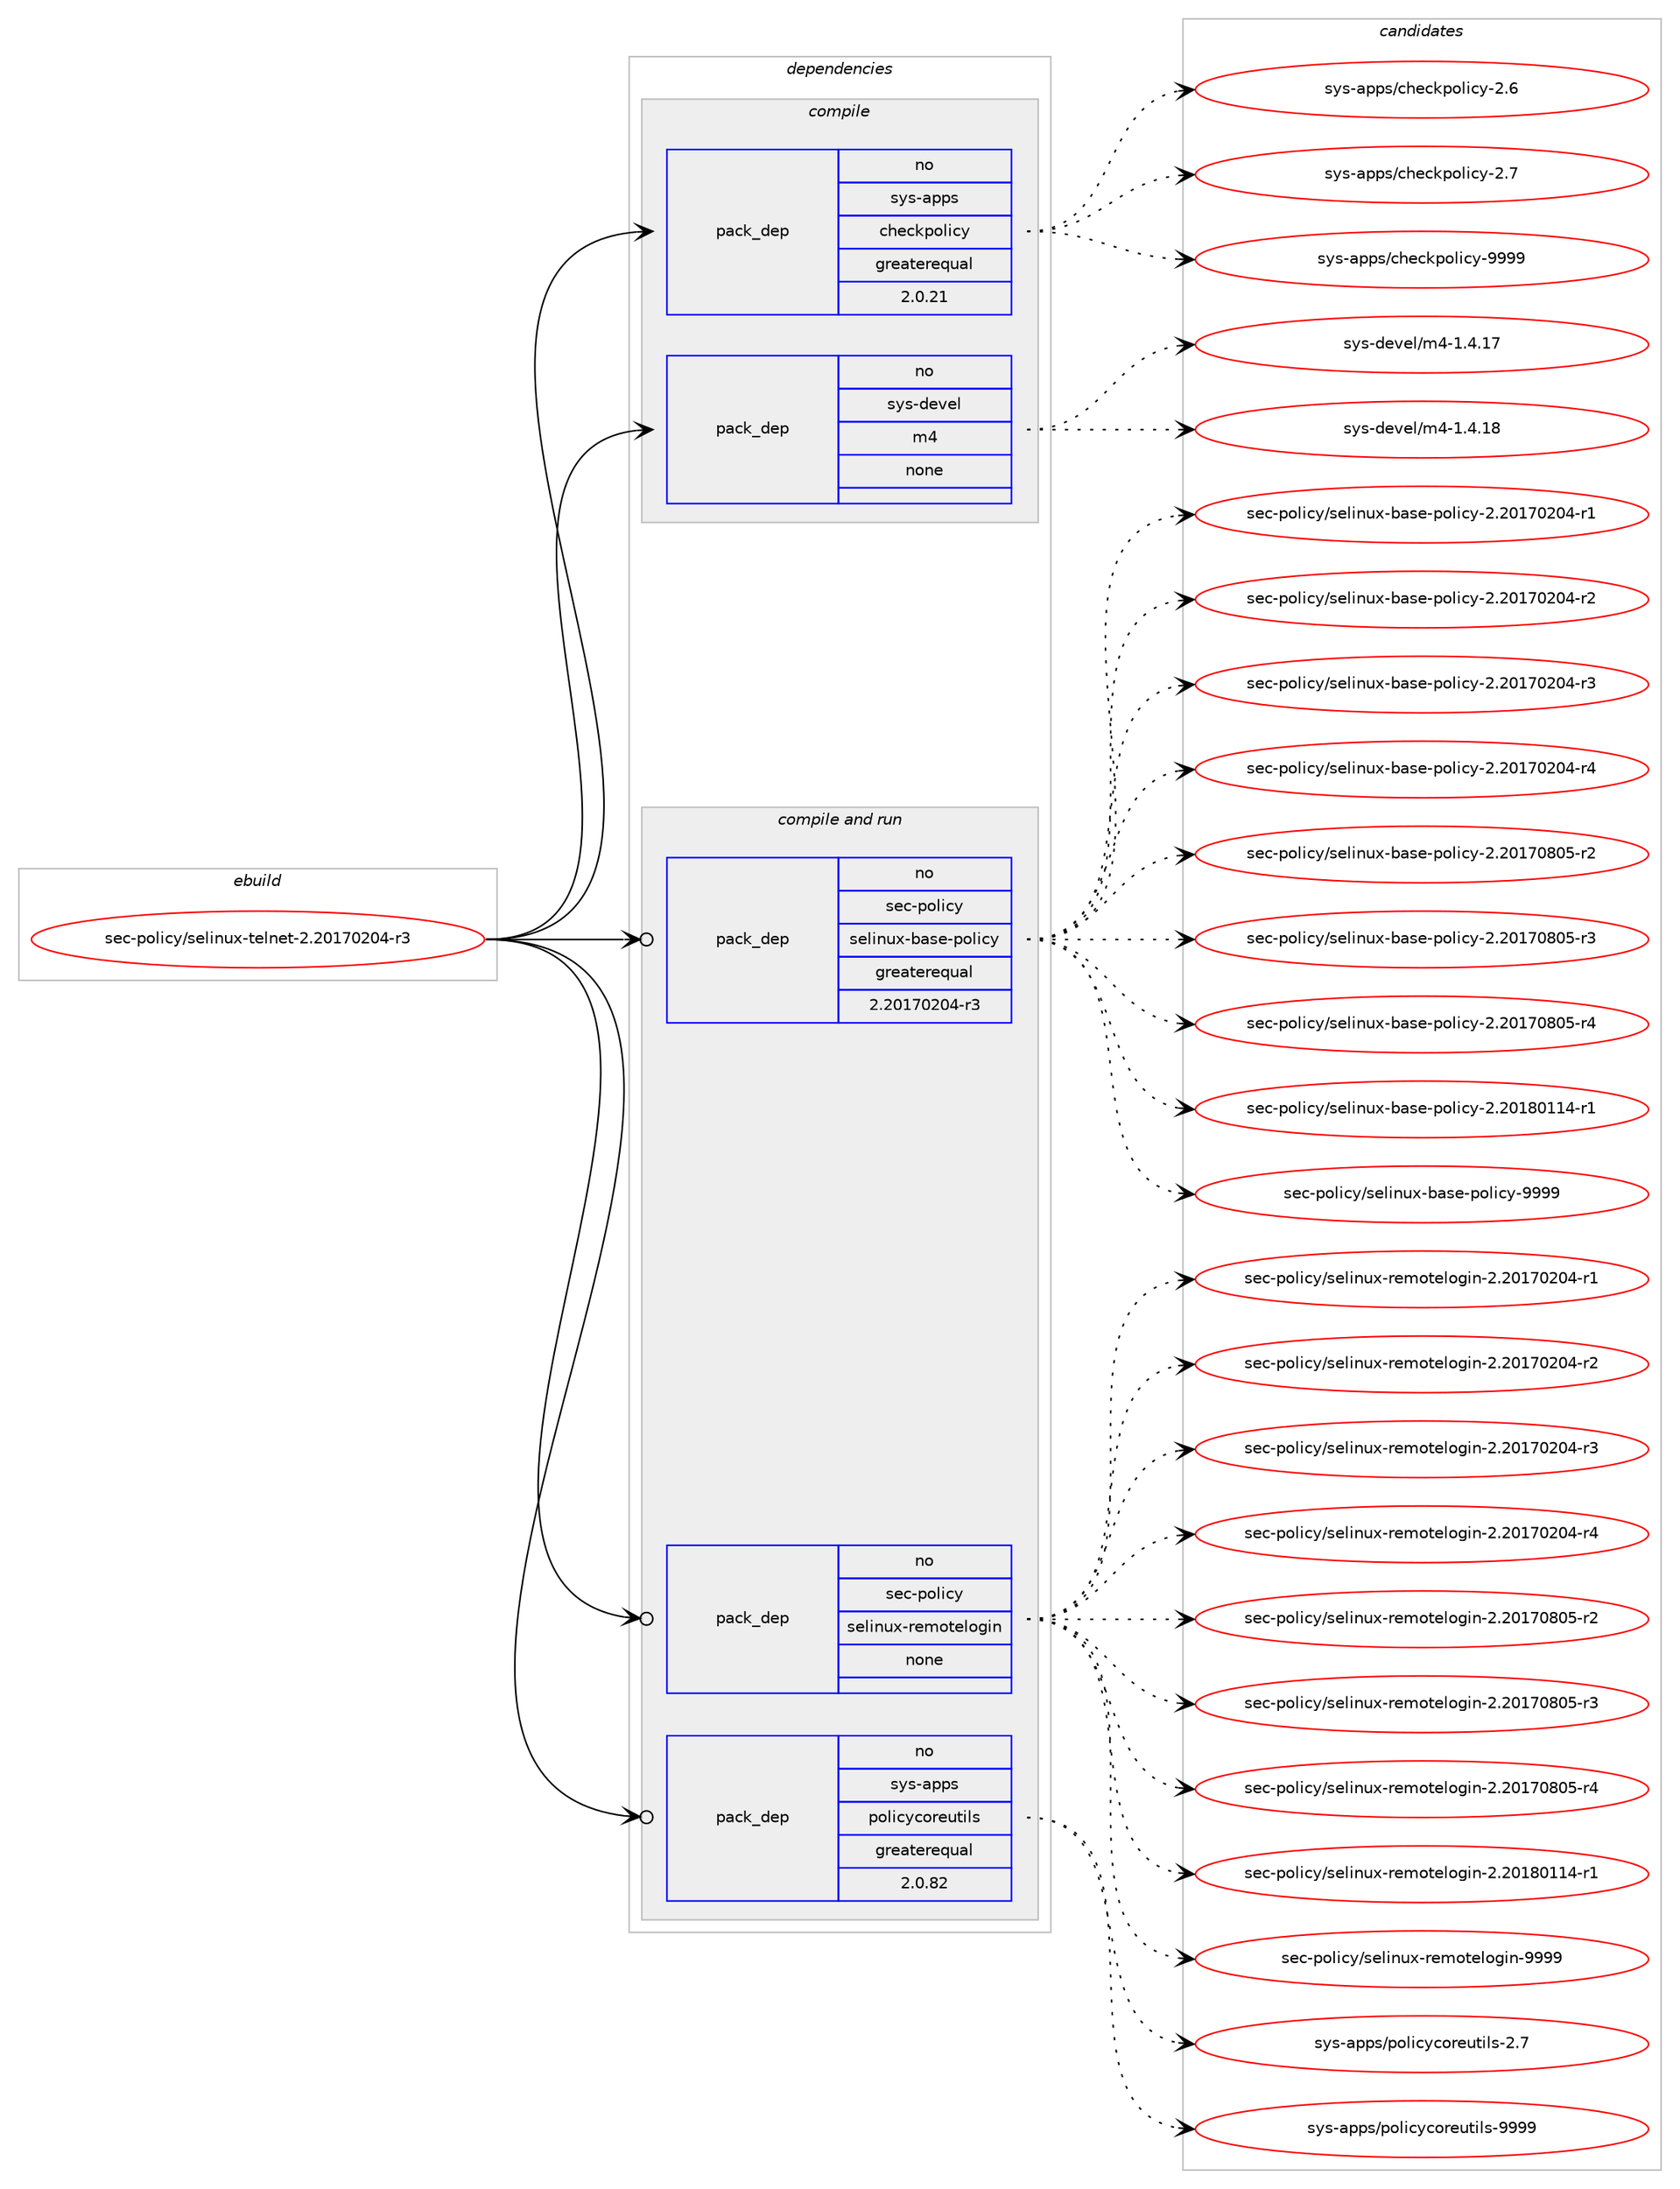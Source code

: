 digraph prolog {

# *************
# Graph options
# *************

newrank=true;
concentrate=true;
compound=true;
graph [rankdir=LR,fontname=Helvetica,fontsize=10,ranksep=1.5];#, ranksep=2.5, nodesep=0.2];
edge  [arrowhead=vee];
node  [fontname=Helvetica,fontsize=10];

# **********
# The ebuild
# **********

subgraph cluster_leftcol {
color=gray;
rank=same;
label=<<i>ebuild</i>>;
id [label="sec-policy/selinux-telnet-2.20170204-r3", color=red, width=4, href="../sec-policy/selinux-telnet-2.20170204-r3.svg"];
}

# ****************
# The dependencies
# ****************

subgraph cluster_midcol {
color=gray;
label=<<i>dependencies</i>>;
subgraph cluster_compile {
fillcolor="#eeeeee";
style=filled;
label=<<i>compile</i>>;
subgraph pack4132 {
dependency4510 [label=<<TABLE BORDER="0" CELLBORDER="1" CELLSPACING="0" CELLPADDING="4" WIDTH="220"><TR><TD ROWSPAN="6" CELLPADDING="30">pack_dep</TD></TR><TR><TD WIDTH="110">no</TD></TR><TR><TD>sys-apps</TD></TR><TR><TD>checkpolicy</TD></TR><TR><TD>greaterequal</TD></TR><TR><TD>2.0.21</TD></TR></TABLE>>, shape=none, color=blue];
}
id:e -> dependency4510:w [weight=20,style="solid",arrowhead="vee"];
subgraph pack4133 {
dependency4511 [label=<<TABLE BORDER="0" CELLBORDER="1" CELLSPACING="0" CELLPADDING="4" WIDTH="220"><TR><TD ROWSPAN="6" CELLPADDING="30">pack_dep</TD></TR><TR><TD WIDTH="110">no</TD></TR><TR><TD>sys-devel</TD></TR><TR><TD>m4</TD></TR><TR><TD>none</TD></TR><TR><TD></TD></TR></TABLE>>, shape=none, color=blue];
}
id:e -> dependency4511:w [weight=20,style="solid",arrowhead="vee"];
}
subgraph cluster_compileandrun {
fillcolor="#eeeeee";
style=filled;
label=<<i>compile and run</i>>;
subgraph pack4134 {
dependency4512 [label=<<TABLE BORDER="0" CELLBORDER="1" CELLSPACING="0" CELLPADDING="4" WIDTH="220"><TR><TD ROWSPAN="6" CELLPADDING="30">pack_dep</TD></TR><TR><TD WIDTH="110">no</TD></TR><TR><TD>sec-policy</TD></TR><TR><TD>selinux-base-policy</TD></TR><TR><TD>greaterequal</TD></TR><TR><TD>2.20170204-r3</TD></TR></TABLE>>, shape=none, color=blue];
}
id:e -> dependency4512:w [weight=20,style="solid",arrowhead="odotvee"];
subgraph pack4135 {
dependency4513 [label=<<TABLE BORDER="0" CELLBORDER="1" CELLSPACING="0" CELLPADDING="4" WIDTH="220"><TR><TD ROWSPAN="6" CELLPADDING="30">pack_dep</TD></TR><TR><TD WIDTH="110">no</TD></TR><TR><TD>sec-policy</TD></TR><TR><TD>selinux-remotelogin</TD></TR><TR><TD>none</TD></TR><TR><TD></TD></TR></TABLE>>, shape=none, color=blue];
}
id:e -> dependency4513:w [weight=20,style="solid",arrowhead="odotvee"];
subgraph pack4136 {
dependency4514 [label=<<TABLE BORDER="0" CELLBORDER="1" CELLSPACING="0" CELLPADDING="4" WIDTH="220"><TR><TD ROWSPAN="6" CELLPADDING="30">pack_dep</TD></TR><TR><TD WIDTH="110">no</TD></TR><TR><TD>sys-apps</TD></TR><TR><TD>policycoreutils</TD></TR><TR><TD>greaterequal</TD></TR><TR><TD>2.0.82</TD></TR></TABLE>>, shape=none, color=blue];
}
id:e -> dependency4514:w [weight=20,style="solid",arrowhead="odotvee"];
}
subgraph cluster_run {
fillcolor="#eeeeee";
style=filled;
label=<<i>run</i>>;
}
}

# **************
# The candidates
# **************

subgraph cluster_choices {
rank=same;
color=gray;
label=<<i>candidates</i>>;

subgraph choice4132 {
color=black;
nodesep=1;
choice11512111545971121121154799104101991071121111081059912145504654 [label="sys-apps/checkpolicy-2.6", color=red, width=4,href="../sys-apps/checkpolicy-2.6.svg"];
choice11512111545971121121154799104101991071121111081059912145504655 [label="sys-apps/checkpolicy-2.7", color=red, width=4,href="../sys-apps/checkpolicy-2.7.svg"];
choice1151211154597112112115479910410199107112111108105991214557575757 [label="sys-apps/checkpolicy-9999", color=red, width=4,href="../sys-apps/checkpolicy-9999.svg"];
dependency4510:e -> choice11512111545971121121154799104101991071121111081059912145504654:w [style=dotted,weight="100"];
dependency4510:e -> choice11512111545971121121154799104101991071121111081059912145504655:w [style=dotted,weight="100"];
dependency4510:e -> choice1151211154597112112115479910410199107112111108105991214557575757:w [style=dotted,weight="100"];
}
subgraph choice4133 {
color=black;
nodesep=1;
choice11512111545100101118101108471095245494652464955 [label="sys-devel/m4-1.4.17", color=red, width=4,href="../sys-devel/m4-1.4.17.svg"];
choice11512111545100101118101108471095245494652464956 [label="sys-devel/m4-1.4.18", color=red, width=4,href="../sys-devel/m4-1.4.18.svg"];
dependency4511:e -> choice11512111545100101118101108471095245494652464955:w [style=dotted,weight="100"];
dependency4511:e -> choice11512111545100101118101108471095245494652464956:w [style=dotted,weight="100"];
}
subgraph choice4134 {
color=black;
nodesep=1;
choice11510199451121111081059912147115101108105110117120459897115101451121111081059912145504650484955485048524511449 [label="sec-policy/selinux-base-policy-2.20170204-r1", color=red, width=4,href="../sec-policy/selinux-base-policy-2.20170204-r1.svg"];
choice11510199451121111081059912147115101108105110117120459897115101451121111081059912145504650484955485048524511450 [label="sec-policy/selinux-base-policy-2.20170204-r2", color=red, width=4,href="../sec-policy/selinux-base-policy-2.20170204-r2.svg"];
choice11510199451121111081059912147115101108105110117120459897115101451121111081059912145504650484955485048524511451 [label="sec-policy/selinux-base-policy-2.20170204-r3", color=red, width=4,href="../sec-policy/selinux-base-policy-2.20170204-r3.svg"];
choice11510199451121111081059912147115101108105110117120459897115101451121111081059912145504650484955485048524511452 [label="sec-policy/selinux-base-policy-2.20170204-r4", color=red, width=4,href="../sec-policy/selinux-base-policy-2.20170204-r4.svg"];
choice11510199451121111081059912147115101108105110117120459897115101451121111081059912145504650484955485648534511450 [label="sec-policy/selinux-base-policy-2.20170805-r2", color=red, width=4,href="../sec-policy/selinux-base-policy-2.20170805-r2.svg"];
choice11510199451121111081059912147115101108105110117120459897115101451121111081059912145504650484955485648534511451 [label="sec-policy/selinux-base-policy-2.20170805-r3", color=red, width=4,href="../sec-policy/selinux-base-policy-2.20170805-r3.svg"];
choice11510199451121111081059912147115101108105110117120459897115101451121111081059912145504650484955485648534511452 [label="sec-policy/selinux-base-policy-2.20170805-r4", color=red, width=4,href="../sec-policy/selinux-base-policy-2.20170805-r4.svg"];
choice11510199451121111081059912147115101108105110117120459897115101451121111081059912145504650484956484949524511449 [label="sec-policy/selinux-base-policy-2.20180114-r1", color=red, width=4,href="../sec-policy/selinux-base-policy-2.20180114-r1.svg"];
choice1151019945112111108105991214711510110810511011712045989711510145112111108105991214557575757 [label="sec-policy/selinux-base-policy-9999", color=red, width=4,href="../sec-policy/selinux-base-policy-9999.svg"];
dependency4512:e -> choice11510199451121111081059912147115101108105110117120459897115101451121111081059912145504650484955485048524511449:w [style=dotted,weight="100"];
dependency4512:e -> choice11510199451121111081059912147115101108105110117120459897115101451121111081059912145504650484955485048524511450:w [style=dotted,weight="100"];
dependency4512:e -> choice11510199451121111081059912147115101108105110117120459897115101451121111081059912145504650484955485048524511451:w [style=dotted,weight="100"];
dependency4512:e -> choice11510199451121111081059912147115101108105110117120459897115101451121111081059912145504650484955485048524511452:w [style=dotted,weight="100"];
dependency4512:e -> choice11510199451121111081059912147115101108105110117120459897115101451121111081059912145504650484955485648534511450:w [style=dotted,weight="100"];
dependency4512:e -> choice11510199451121111081059912147115101108105110117120459897115101451121111081059912145504650484955485648534511451:w [style=dotted,weight="100"];
dependency4512:e -> choice11510199451121111081059912147115101108105110117120459897115101451121111081059912145504650484955485648534511452:w [style=dotted,weight="100"];
dependency4512:e -> choice11510199451121111081059912147115101108105110117120459897115101451121111081059912145504650484956484949524511449:w [style=dotted,weight="100"];
dependency4512:e -> choice1151019945112111108105991214711510110810511011712045989711510145112111108105991214557575757:w [style=dotted,weight="100"];
}
subgraph choice4135 {
color=black;
nodesep=1;
choice115101994511211110810599121471151011081051101171204511410110911111610110811110310511045504650484955485048524511449 [label="sec-policy/selinux-remotelogin-2.20170204-r1", color=red, width=4,href="../sec-policy/selinux-remotelogin-2.20170204-r1.svg"];
choice115101994511211110810599121471151011081051101171204511410110911111610110811110310511045504650484955485048524511450 [label="sec-policy/selinux-remotelogin-2.20170204-r2", color=red, width=4,href="../sec-policy/selinux-remotelogin-2.20170204-r2.svg"];
choice115101994511211110810599121471151011081051101171204511410110911111610110811110310511045504650484955485048524511451 [label="sec-policy/selinux-remotelogin-2.20170204-r3", color=red, width=4,href="../sec-policy/selinux-remotelogin-2.20170204-r3.svg"];
choice115101994511211110810599121471151011081051101171204511410110911111610110811110310511045504650484955485048524511452 [label="sec-policy/selinux-remotelogin-2.20170204-r4", color=red, width=4,href="../sec-policy/selinux-remotelogin-2.20170204-r4.svg"];
choice115101994511211110810599121471151011081051101171204511410110911111610110811110310511045504650484955485648534511450 [label="sec-policy/selinux-remotelogin-2.20170805-r2", color=red, width=4,href="../sec-policy/selinux-remotelogin-2.20170805-r2.svg"];
choice115101994511211110810599121471151011081051101171204511410110911111610110811110310511045504650484955485648534511451 [label="sec-policy/selinux-remotelogin-2.20170805-r3", color=red, width=4,href="../sec-policy/selinux-remotelogin-2.20170805-r3.svg"];
choice115101994511211110810599121471151011081051101171204511410110911111610110811110310511045504650484955485648534511452 [label="sec-policy/selinux-remotelogin-2.20170805-r4", color=red, width=4,href="../sec-policy/selinux-remotelogin-2.20170805-r4.svg"];
choice115101994511211110810599121471151011081051101171204511410110911111610110811110310511045504650484956484949524511449 [label="sec-policy/selinux-remotelogin-2.20180114-r1", color=red, width=4,href="../sec-policy/selinux-remotelogin-2.20180114-r1.svg"];
choice11510199451121111081059912147115101108105110117120451141011091111161011081111031051104557575757 [label="sec-policy/selinux-remotelogin-9999", color=red, width=4,href="../sec-policy/selinux-remotelogin-9999.svg"];
dependency4513:e -> choice115101994511211110810599121471151011081051101171204511410110911111610110811110310511045504650484955485048524511449:w [style=dotted,weight="100"];
dependency4513:e -> choice115101994511211110810599121471151011081051101171204511410110911111610110811110310511045504650484955485048524511450:w [style=dotted,weight="100"];
dependency4513:e -> choice115101994511211110810599121471151011081051101171204511410110911111610110811110310511045504650484955485048524511451:w [style=dotted,weight="100"];
dependency4513:e -> choice115101994511211110810599121471151011081051101171204511410110911111610110811110310511045504650484955485048524511452:w [style=dotted,weight="100"];
dependency4513:e -> choice115101994511211110810599121471151011081051101171204511410110911111610110811110310511045504650484955485648534511450:w [style=dotted,weight="100"];
dependency4513:e -> choice115101994511211110810599121471151011081051101171204511410110911111610110811110310511045504650484955485648534511451:w [style=dotted,weight="100"];
dependency4513:e -> choice115101994511211110810599121471151011081051101171204511410110911111610110811110310511045504650484955485648534511452:w [style=dotted,weight="100"];
dependency4513:e -> choice115101994511211110810599121471151011081051101171204511410110911111610110811110310511045504650484956484949524511449:w [style=dotted,weight="100"];
dependency4513:e -> choice11510199451121111081059912147115101108105110117120451141011091111161011081111031051104557575757:w [style=dotted,weight="100"];
}
subgraph choice4136 {
color=black;
nodesep=1;
choice115121115459711211211547112111108105991219911111410111711610510811545504655 [label="sys-apps/policycoreutils-2.7", color=red, width=4,href="../sys-apps/policycoreutils-2.7.svg"];
choice11512111545971121121154711211110810599121991111141011171161051081154557575757 [label="sys-apps/policycoreutils-9999", color=red, width=4,href="../sys-apps/policycoreutils-9999.svg"];
dependency4514:e -> choice115121115459711211211547112111108105991219911111410111711610510811545504655:w [style=dotted,weight="100"];
dependency4514:e -> choice11512111545971121121154711211110810599121991111141011171161051081154557575757:w [style=dotted,weight="100"];
}
}

}
